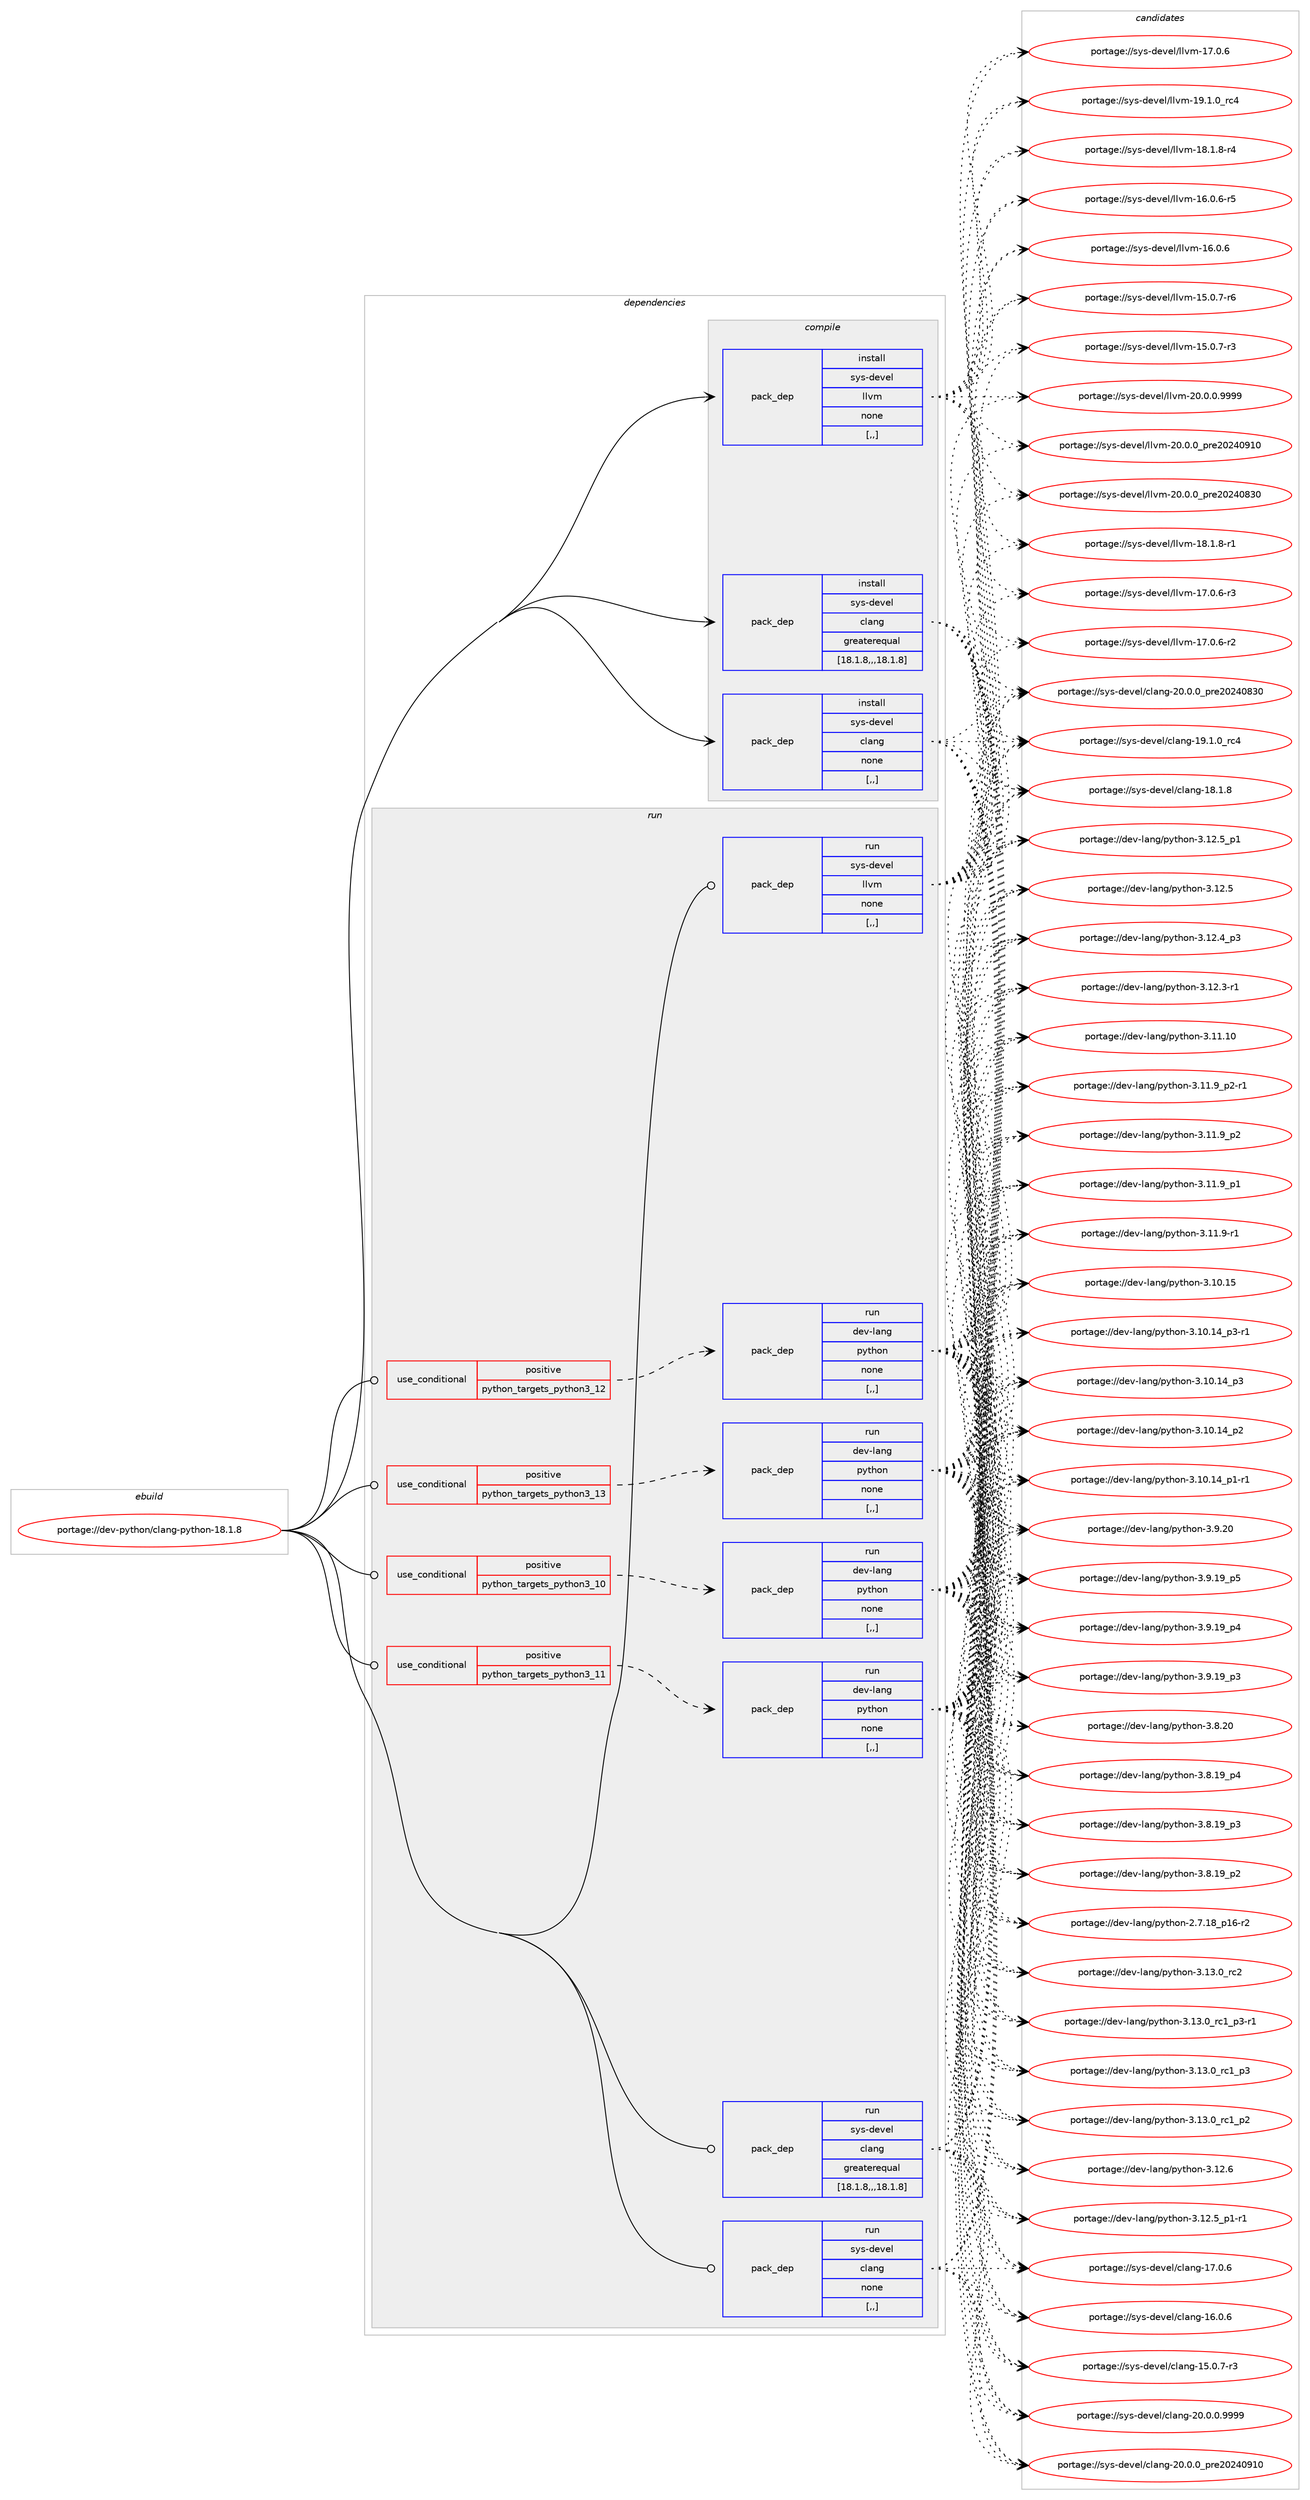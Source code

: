 digraph prolog {

# *************
# Graph options
# *************

newrank=true;
concentrate=true;
compound=true;
graph [rankdir=LR,fontname=Helvetica,fontsize=10,ranksep=1.5];#, ranksep=2.5, nodesep=0.2];
edge  [arrowhead=vee];
node  [fontname=Helvetica,fontsize=10];

# **********
# The ebuild
# **********

subgraph cluster_leftcol {
color=gray;
label=<<i>ebuild</i>>;
id [label="portage://dev-python/clang-python-18.1.8", color=red, width=4, href="../dev-python/clang-python-18.1.8.svg"];
}

# ****************
# The dependencies
# ****************

subgraph cluster_midcol {
color=gray;
label=<<i>dependencies</i>>;
subgraph cluster_compile {
fillcolor="#eeeeee";
style=filled;
label=<<i>compile</i>>;
subgraph pack471248 {
dependency638027 [label=<<TABLE BORDER="0" CELLBORDER="1" CELLSPACING="0" CELLPADDING="4" WIDTH="220"><TR><TD ROWSPAN="6" CELLPADDING="30">pack_dep</TD></TR><TR><TD WIDTH="110">install</TD></TR><TR><TD>sys-devel</TD></TR><TR><TD>clang</TD></TR><TR><TD>greaterequal</TD></TR><TR><TD>[18.1.8,,,18.1.8]</TD></TR></TABLE>>, shape=none, color=blue];
}
id:e -> dependency638027:w [weight=20,style="solid",arrowhead="vee"];
subgraph pack471249 {
dependency638028 [label=<<TABLE BORDER="0" CELLBORDER="1" CELLSPACING="0" CELLPADDING="4" WIDTH="220"><TR><TD ROWSPAN="6" CELLPADDING="30">pack_dep</TD></TR><TR><TD WIDTH="110">install</TD></TR><TR><TD>sys-devel</TD></TR><TR><TD>clang</TD></TR><TR><TD>none</TD></TR><TR><TD>[,,]</TD></TR></TABLE>>, shape=none, color=blue];
}
id:e -> dependency638028:w [weight=20,style="solid",arrowhead="vee"];
subgraph pack471250 {
dependency638029 [label=<<TABLE BORDER="0" CELLBORDER="1" CELLSPACING="0" CELLPADDING="4" WIDTH="220"><TR><TD ROWSPAN="6" CELLPADDING="30">pack_dep</TD></TR><TR><TD WIDTH="110">install</TD></TR><TR><TD>sys-devel</TD></TR><TR><TD>llvm</TD></TR><TR><TD>none</TD></TR><TR><TD>[,,]</TD></TR></TABLE>>, shape=none, color=blue];
}
id:e -> dependency638029:w [weight=20,style="solid",arrowhead="vee"];
}
subgraph cluster_compileandrun {
fillcolor="#eeeeee";
style=filled;
label=<<i>compile and run</i>>;
}
subgraph cluster_run {
fillcolor="#eeeeee";
style=filled;
label=<<i>run</i>>;
subgraph cond161962 {
dependency638030 [label=<<TABLE BORDER="0" CELLBORDER="1" CELLSPACING="0" CELLPADDING="4"><TR><TD ROWSPAN="3" CELLPADDING="10">use_conditional</TD></TR><TR><TD>positive</TD></TR><TR><TD>python_targets_python3_10</TD></TR></TABLE>>, shape=none, color=red];
subgraph pack471251 {
dependency638031 [label=<<TABLE BORDER="0" CELLBORDER="1" CELLSPACING="0" CELLPADDING="4" WIDTH="220"><TR><TD ROWSPAN="6" CELLPADDING="30">pack_dep</TD></TR><TR><TD WIDTH="110">run</TD></TR><TR><TD>dev-lang</TD></TR><TR><TD>python</TD></TR><TR><TD>none</TD></TR><TR><TD>[,,]</TD></TR></TABLE>>, shape=none, color=blue];
}
dependency638030:e -> dependency638031:w [weight=20,style="dashed",arrowhead="vee"];
}
id:e -> dependency638030:w [weight=20,style="solid",arrowhead="odot"];
subgraph cond161963 {
dependency638032 [label=<<TABLE BORDER="0" CELLBORDER="1" CELLSPACING="0" CELLPADDING="4"><TR><TD ROWSPAN="3" CELLPADDING="10">use_conditional</TD></TR><TR><TD>positive</TD></TR><TR><TD>python_targets_python3_11</TD></TR></TABLE>>, shape=none, color=red];
subgraph pack471252 {
dependency638033 [label=<<TABLE BORDER="0" CELLBORDER="1" CELLSPACING="0" CELLPADDING="4" WIDTH="220"><TR><TD ROWSPAN="6" CELLPADDING="30">pack_dep</TD></TR><TR><TD WIDTH="110">run</TD></TR><TR><TD>dev-lang</TD></TR><TR><TD>python</TD></TR><TR><TD>none</TD></TR><TR><TD>[,,]</TD></TR></TABLE>>, shape=none, color=blue];
}
dependency638032:e -> dependency638033:w [weight=20,style="dashed",arrowhead="vee"];
}
id:e -> dependency638032:w [weight=20,style="solid",arrowhead="odot"];
subgraph cond161964 {
dependency638034 [label=<<TABLE BORDER="0" CELLBORDER="1" CELLSPACING="0" CELLPADDING="4"><TR><TD ROWSPAN="3" CELLPADDING="10">use_conditional</TD></TR><TR><TD>positive</TD></TR><TR><TD>python_targets_python3_12</TD></TR></TABLE>>, shape=none, color=red];
subgraph pack471253 {
dependency638035 [label=<<TABLE BORDER="0" CELLBORDER="1" CELLSPACING="0" CELLPADDING="4" WIDTH="220"><TR><TD ROWSPAN="6" CELLPADDING="30">pack_dep</TD></TR><TR><TD WIDTH="110">run</TD></TR><TR><TD>dev-lang</TD></TR><TR><TD>python</TD></TR><TR><TD>none</TD></TR><TR><TD>[,,]</TD></TR></TABLE>>, shape=none, color=blue];
}
dependency638034:e -> dependency638035:w [weight=20,style="dashed",arrowhead="vee"];
}
id:e -> dependency638034:w [weight=20,style="solid",arrowhead="odot"];
subgraph cond161965 {
dependency638036 [label=<<TABLE BORDER="0" CELLBORDER="1" CELLSPACING="0" CELLPADDING="4"><TR><TD ROWSPAN="3" CELLPADDING="10">use_conditional</TD></TR><TR><TD>positive</TD></TR><TR><TD>python_targets_python3_13</TD></TR></TABLE>>, shape=none, color=red];
subgraph pack471254 {
dependency638037 [label=<<TABLE BORDER="0" CELLBORDER="1" CELLSPACING="0" CELLPADDING="4" WIDTH="220"><TR><TD ROWSPAN="6" CELLPADDING="30">pack_dep</TD></TR><TR><TD WIDTH="110">run</TD></TR><TR><TD>dev-lang</TD></TR><TR><TD>python</TD></TR><TR><TD>none</TD></TR><TR><TD>[,,]</TD></TR></TABLE>>, shape=none, color=blue];
}
dependency638036:e -> dependency638037:w [weight=20,style="dashed",arrowhead="vee"];
}
id:e -> dependency638036:w [weight=20,style="solid",arrowhead="odot"];
subgraph pack471255 {
dependency638038 [label=<<TABLE BORDER="0" CELLBORDER="1" CELLSPACING="0" CELLPADDING="4" WIDTH="220"><TR><TD ROWSPAN="6" CELLPADDING="30">pack_dep</TD></TR><TR><TD WIDTH="110">run</TD></TR><TR><TD>sys-devel</TD></TR><TR><TD>clang</TD></TR><TR><TD>greaterequal</TD></TR><TR><TD>[18.1.8,,,18.1.8]</TD></TR></TABLE>>, shape=none, color=blue];
}
id:e -> dependency638038:w [weight=20,style="solid",arrowhead="odot"];
subgraph pack471256 {
dependency638039 [label=<<TABLE BORDER="0" CELLBORDER="1" CELLSPACING="0" CELLPADDING="4" WIDTH="220"><TR><TD ROWSPAN="6" CELLPADDING="30">pack_dep</TD></TR><TR><TD WIDTH="110">run</TD></TR><TR><TD>sys-devel</TD></TR><TR><TD>clang</TD></TR><TR><TD>none</TD></TR><TR><TD>[,,]</TD></TR></TABLE>>, shape=none, color=blue];
}
id:e -> dependency638039:w [weight=20,style="solid",arrowhead="odot"];
subgraph pack471257 {
dependency638040 [label=<<TABLE BORDER="0" CELLBORDER="1" CELLSPACING="0" CELLPADDING="4" WIDTH="220"><TR><TD ROWSPAN="6" CELLPADDING="30">pack_dep</TD></TR><TR><TD WIDTH="110">run</TD></TR><TR><TD>sys-devel</TD></TR><TR><TD>llvm</TD></TR><TR><TD>none</TD></TR><TR><TD>[,,]</TD></TR></TABLE>>, shape=none, color=blue];
}
id:e -> dependency638040:w [weight=20,style="solid",arrowhead="odot"];
}
}

# **************
# The candidates
# **************

subgraph cluster_choices {
rank=same;
color=gray;
label=<<i>candidates</i>>;

subgraph choice471248 {
color=black;
nodesep=1;
choice11512111545100101118101108479910897110103455048464846484657575757 [label="portage://sys-devel/clang-20.0.0.9999", color=red, width=4,href="../sys-devel/clang-20.0.0.9999.svg"];
choice1151211154510010111810110847991089711010345504846484648951121141015048505248574948 [label="portage://sys-devel/clang-20.0.0_pre20240910", color=red, width=4,href="../sys-devel/clang-20.0.0_pre20240910.svg"];
choice1151211154510010111810110847991089711010345504846484648951121141015048505248565148 [label="portage://sys-devel/clang-20.0.0_pre20240830", color=red, width=4,href="../sys-devel/clang-20.0.0_pre20240830.svg"];
choice1151211154510010111810110847991089711010345495746494648951149952 [label="portage://sys-devel/clang-19.1.0_rc4", color=red, width=4,href="../sys-devel/clang-19.1.0_rc4.svg"];
choice1151211154510010111810110847991089711010345495646494656 [label="portage://sys-devel/clang-18.1.8", color=red, width=4,href="../sys-devel/clang-18.1.8.svg"];
choice1151211154510010111810110847991089711010345495546484654 [label="portage://sys-devel/clang-17.0.6", color=red, width=4,href="../sys-devel/clang-17.0.6.svg"];
choice1151211154510010111810110847991089711010345495446484654 [label="portage://sys-devel/clang-16.0.6", color=red, width=4,href="../sys-devel/clang-16.0.6.svg"];
choice11512111545100101118101108479910897110103454953464846554511451 [label="portage://sys-devel/clang-15.0.7-r3", color=red, width=4,href="../sys-devel/clang-15.0.7-r3.svg"];
dependency638027:e -> choice11512111545100101118101108479910897110103455048464846484657575757:w [style=dotted,weight="100"];
dependency638027:e -> choice1151211154510010111810110847991089711010345504846484648951121141015048505248574948:w [style=dotted,weight="100"];
dependency638027:e -> choice1151211154510010111810110847991089711010345504846484648951121141015048505248565148:w [style=dotted,weight="100"];
dependency638027:e -> choice1151211154510010111810110847991089711010345495746494648951149952:w [style=dotted,weight="100"];
dependency638027:e -> choice1151211154510010111810110847991089711010345495646494656:w [style=dotted,weight="100"];
dependency638027:e -> choice1151211154510010111810110847991089711010345495546484654:w [style=dotted,weight="100"];
dependency638027:e -> choice1151211154510010111810110847991089711010345495446484654:w [style=dotted,weight="100"];
dependency638027:e -> choice11512111545100101118101108479910897110103454953464846554511451:w [style=dotted,weight="100"];
}
subgraph choice471249 {
color=black;
nodesep=1;
choice11512111545100101118101108479910897110103455048464846484657575757 [label="portage://sys-devel/clang-20.0.0.9999", color=red, width=4,href="../sys-devel/clang-20.0.0.9999.svg"];
choice1151211154510010111810110847991089711010345504846484648951121141015048505248574948 [label="portage://sys-devel/clang-20.0.0_pre20240910", color=red, width=4,href="../sys-devel/clang-20.0.0_pre20240910.svg"];
choice1151211154510010111810110847991089711010345504846484648951121141015048505248565148 [label="portage://sys-devel/clang-20.0.0_pre20240830", color=red, width=4,href="../sys-devel/clang-20.0.0_pre20240830.svg"];
choice1151211154510010111810110847991089711010345495746494648951149952 [label="portage://sys-devel/clang-19.1.0_rc4", color=red, width=4,href="../sys-devel/clang-19.1.0_rc4.svg"];
choice1151211154510010111810110847991089711010345495646494656 [label="portage://sys-devel/clang-18.1.8", color=red, width=4,href="../sys-devel/clang-18.1.8.svg"];
choice1151211154510010111810110847991089711010345495546484654 [label="portage://sys-devel/clang-17.0.6", color=red, width=4,href="../sys-devel/clang-17.0.6.svg"];
choice1151211154510010111810110847991089711010345495446484654 [label="portage://sys-devel/clang-16.0.6", color=red, width=4,href="../sys-devel/clang-16.0.6.svg"];
choice11512111545100101118101108479910897110103454953464846554511451 [label="portage://sys-devel/clang-15.0.7-r3", color=red, width=4,href="../sys-devel/clang-15.0.7-r3.svg"];
dependency638028:e -> choice11512111545100101118101108479910897110103455048464846484657575757:w [style=dotted,weight="100"];
dependency638028:e -> choice1151211154510010111810110847991089711010345504846484648951121141015048505248574948:w [style=dotted,weight="100"];
dependency638028:e -> choice1151211154510010111810110847991089711010345504846484648951121141015048505248565148:w [style=dotted,weight="100"];
dependency638028:e -> choice1151211154510010111810110847991089711010345495746494648951149952:w [style=dotted,weight="100"];
dependency638028:e -> choice1151211154510010111810110847991089711010345495646494656:w [style=dotted,weight="100"];
dependency638028:e -> choice1151211154510010111810110847991089711010345495546484654:w [style=dotted,weight="100"];
dependency638028:e -> choice1151211154510010111810110847991089711010345495446484654:w [style=dotted,weight="100"];
dependency638028:e -> choice11512111545100101118101108479910897110103454953464846554511451:w [style=dotted,weight="100"];
}
subgraph choice471250 {
color=black;
nodesep=1;
choice1151211154510010111810110847108108118109455048464846484657575757 [label="portage://sys-devel/llvm-20.0.0.9999", color=red, width=4,href="../sys-devel/llvm-20.0.0.9999.svg"];
choice115121115451001011181011084710810811810945504846484648951121141015048505248574948 [label="portage://sys-devel/llvm-20.0.0_pre20240910", color=red, width=4,href="../sys-devel/llvm-20.0.0_pre20240910.svg"];
choice115121115451001011181011084710810811810945504846484648951121141015048505248565148 [label="portage://sys-devel/llvm-20.0.0_pre20240830", color=red, width=4,href="../sys-devel/llvm-20.0.0_pre20240830.svg"];
choice115121115451001011181011084710810811810945495746494648951149952 [label="portage://sys-devel/llvm-19.1.0_rc4", color=red, width=4,href="../sys-devel/llvm-19.1.0_rc4.svg"];
choice1151211154510010111810110847108108118109454956464946564511452 [label="portage://sys-devel/llvm-18.1.8-r4", color=red, width=4,href="../sys-devel/llvm-18.1.8-r4.svg"];
choice1151211154510010111810110847108108118109454956464946564511449 [label="portage://sys-devel/llvm-18.1.8-r1", color=red, width=4,href="../sys-devel/llvm-18.1.8-r1.svg"];
choice1151211154510010111810110847108108118109454955464846544511451 [label="portage://sys-devel/llvm-17.0.6-r3", color=red, width=4,href="../sys-devel/llvm-17.0.6-r3.svg"];
choice1151211154510010111810110847108108118109454955464846544511450 [label="portage://sys-devel/llvm-17.0.6-r2", color=red, width=4,href="../sys-devel/llvm-17.0.6-r2.svg"];
choice115121115451001011181011084710810811810945495546484654 [label="portage://sys-devel/llvm-17.0.6", color=red, width=4,href="../sys-devel/llvm-17.0.6.svg"];
choice1151211154510010111810110847108108118109454954464846544511453 [label="portage://sys-devel/llvm-16.0.6-r5", color=red, width=4,href="../sys-devel/llvm-16.0.6-r5.svg"];
choice115121115451001011181011084710810811810945495446484654 [label="portage://sys-devel/llvm-16.0.6", color=red, width=4,href="../sys-devel/llvm-16.0.6.svg"];
choice1151211154510010111810110847108108118109454953464846554511454 [label="portage://sys-devel/llvm-15.0.7-r6", color=red, width=4,href="../sys-devel/llvm-15.0.7-r6.svg"];
choice1151211154510010111810110847108108118109454953464846554511451 [label="portage://sys-devel/llvm-15.0.7-r3", color=red, width=4,href="../sys-devel/llvm-15.0.7-r3.svg"];
dependency638029:e -> choice1151211154510010111810110847108108118109455048464846484657575757:w [style=dotted,weight="100"];
dependency638029:e -> choice115121115451001011181011084710810811810945504846484648951121141015048505248574948:w [style=dotted,weight="100"];
dependency638029:e -> choice115121115451001011181011084710810811810945504846484648951121141015048505248565148:w [style=dotted,weight="100"];
dependency638029:e -> choice115121115451001011181011084710810811810945495746494648951149952:w [style=dotted,weight="100"];
dependency638029:e -> choice1151211154510010111810110847108108118109454956464946564511452:w [style=dotted,weight="100"];
dependency638029:e -> choice1151211154510010111810110847108108118109454956464946564511449:w [style=dotted,weight="100"];
dependency638029:e -> choice1151211154510010111810110847108108118109454955464846544511451:w [style=dotted,weight="100"];
dependency638029:e -> choice1151211154510010111810110847108108118109454955464846544511450:w [style=dotted,weight="100"];
dependency638029:e -> choice115121115451001011181011084710810811810945495546484654:w [style=dotted,weight="100"];
dependency638029:e -> choice1151211154510010111810110847108108118109454954464846544511453:w [style=dotted,weight="100"];
dependency638029:e -> choice115121115451001011181011084710810811810945495446484654:w [style=dotted,weight="100"];
dependency638029:e -> choice1151211154510010111810110847108108118109454953464846554511454:w [style=dotted,weight="100"];
dependency638029:e -> choice1151211154510010111810110847108108118109454953464846554511451:w [style=dotted,weight="100"];
}
subgraph choice471251 {
color=black;
nodesep=1;
choice10010111845108971101034711212111610411111045514649514648951149950 [label="portage://dev-lang/python-3.13.0_rc2", color=red, width=4,href="../dev-lang/python-3.13.0_rc2.svg"];
choice1001011184510897110103471121211161041111104551464951464895114994995112514511449 [label="portage://dev-lang/python-3.13.0_rc1_p3-r1", color=red, width=4,href="../dev-lang/python-3.13.0_rc1_p3-r1.svg"];
choice100101118451089711010347112121116104111110455146495146489511499499511251 [label="portage://dev-lang/python-3.13.0_rc1_p3", color=red, width=4,href="../dev-lang/python-3.13.0_rc1_p3.svg"];
choice100101118451089711010347112121116104111110455146495146489511499499511250 [label="portage://dev-lang/python-3.13.0_rc1_p2", color=red, width=4,href="../dev-lang/python-3.13.0_rc1_p2.svg"];
choice10010111845108971101034711212111610411111045514649504654 [label="portage://dev-lang/python-3.12.6", color=red, width=4,href="../dev-lang/python-3.12.6.svg"];
choice1001011184510897110103471121211161041111104551464950465395112494511449 [label="portage://dev-lang/python-3.12.5_p1-r1", color=red, width=4,href="../dev-lang/python-3.12.5_p1-r1.svg"];
choice100101118451089711010347112121116104111110455146495046539511249 [label="portage://dev-lang/python-3.12.5_p1", color=red, width=4,href="../dev-lang/python-3.12.5_p1.svg"];
choice10010111845108971101034711212111610411111045514649504653 [label="portage://dev-lang/python-3.12.5", color=red, width=4,href="../dev-lang/python-3.12.5.svg"];
choice100101118451089711010347112121116104111110455146495046529511251 [label="portage://dev-lang/python-3.12.4_p3", color=red, width=4,href="../dev-lang/python-3.12.4_p3.svg"];
choice100101118451089711010347112121116104111110455146495046514511449 [label="portage://dev-lang/python-3.12.3-r1", color=red, width=4,href="../dev-lang/python-3.12.3-r1.svg"];
choice1001011184510897110103471121211161041111104551464949464948 [label="portage://dev-lang/python-3.11.10", color=red, width=4,href="../dev-lang/python-3.11.10.svg"];
choice1001011184510897110103471121211161041111104551464949465795112504511449 [label="portage://dev-lang/python-3.11.9_p2-r1", color=red, width=4,href="../dev-lang/python-3.11.9_p2-r1.svg"];
choice100101118451089711010347112121116104111110455146494946579511250 [label="portage://dev-lang/python-3.11.9_p2", color=red, width=4,href="../dev-lang/python-3.11.9_p2.svg"];
choice100101118451089711010347112121116104111110455146494946579511249 [label="portage://dev-lang/python-3.11.9_p1", color=red, width=4,href="../dev-lang/python-3.11.9_p1.svg"];
choice100101118451089711010347112121116104111110455146494946574511449 [label="portage://dev-lang/python-3.11.9-r1", color=red, width=4,href="../dev-lang/python-3.11.9-r1.svg"];
choice1001011184510897110103471121211161041111104551464948464953 [label="portage://dev-lang/python-3.10.15", color=red, width=4,href="../dev-lang/python-3.10.15.svg"];
choice100101118451089711010347112121116104111110455146494846495295112514511449 [label="portage://dev-lang/python-3.10.14_p3-r1", color=red, width=4,href="../dev-lang/python-3.10.14_p3-r1.svg"];
choice10010111845108971101034711212111610411111045514649484649529511251 [label="portage://dev-lang/python-3.10.14_p3", color=red, width=4,href="../dev-lang/python-3.10.14_p3.svg"];
choice10010111845108971101034711212111610411111045514649484649529511250 [label="portage://dev-lang/python-3.10.14_p2", color=red, width=4,href="../dev-lang/python-3.10.14_p2.svg"];
choice100101118451089711010347112121116104111110455146494846495295112494511449 [label="portage://dev-lang/python-3.10.14_p1-r1", color=red, width=4,href="../dev-lang/python-3.10.14_p1-r1.svg"];
choice10010111845108971101034711212111610411111045514657465048 [label="portage://dev-lang/python-3.9.20", color=red, width=4,href="../dev-lang/python-3.9.20.svg"];
choice100101118451089711010347112121116104111110455146574649579511253 [label="portage://dev-lang/python-3.9.19_p5", color=red, width=4,href="../dev-lang/python-3.9.19_p5.svg"];
choice100101118451089711010347112121116104111110455146574649579511252 [label="portage://dev-lang/python-3.9.19_p4", color=red, width=4,href="../dev-lang/python-3.9.19_p4.svg"];
choice100101118451089711010347112121116104111110455146574649579511251 [label="portage://dev-lang/python-3.9.19_p3", color=red, width=4,href="../dev-lang/python-3.9.19_p3.svg"];
choice10010111845108971101034711212111610411111045514656465048 [label="portage://dev-lang/python-3.8.20", color=red, width=4,href="../dev-lang/python-3.8.20.svg"];
choice100101118451089711010347112121116104111110455146564649579511252 [label="portage://dev-lang/python-3.8.19_p4", color=red, width=4,href="../dev-lang/python-3.8.19_p4.svg"];
choice100101118451089711010347112121116104111110455146564649579511251 [label="portage://dev-lang/python-3.8.19_p3", color=red, width=4,href="../dev-lang/python-3.8.19_p3.svg"];
choice100101118451089711010347112121116104111110455146564649579511250 [label="portage://dev-lang/python-3.8.19_p2", color=red, width=4,href="../dev-lang/python-3.8.19_p2.svg"];
choice100101118451089711010347112121116104111110455046554649569511249544511450 [label="portage://dev-lang/python-2.7.18_p16-r2", color=red, width=4,href="../dev-lang/python-2.7.18_p16-r2.svg"];
dependency638031:e -> choice10010111845108971101034711212111610411111045514649514648951149950:w [style=dotted,weight="100"];
dependency638031:e -> choice1001011184510897110103471121211161041111104551464951464895114994995112514511449:w [style=dotted,weight="100"];
dependency638031:e -> choice100101118451089711010347112121116104111110455146495146489511499499511251:w [style=dotted,weight="100"];
dependency638031:e -> choice100101118451089711010347112121116104111110455146495146489511499499511250:w [style=dotted,weight="100"];
dependency638031:e -> choice10010111845108971101034711212111610411111045514649504654:w [style=dotted,weight="100"];
dependency638031:e -> choice1001011184510897110103471121211161041111104551464950465395112494511449:w [style=dotted,weight="100"];
dependency638031:e -> choice100101118451089711010347112121116104111110455146495046539511249:w [style=dotted,weight="100"];
dependency638031:e -> choice10010111845108971101034711212111610411111045514649504653:w [style=dotted,weight="100"];
dependency638031:e -> choice100101118451089711010347112121116104111110455146495046529511251:w [style=dotted,weight="100"];
dependency638031:e -> choice100101118451089711010347112121116104111110455146495046514511449:w [style=dotted,weight="100"];
dependency638031:e -> choice1001011184510897110103471121211161041111104551464949464948:w [style=dotted,weight="100"];
dependency638031:e -> choice1001011184510897110103471121211161041111104551464949465795112504511449:w [style=dotted,weight="100"];
dependency638031:e -> choice100101118451089711010347112121116104111110455146494946579511250:w [style=dotted,weight="100"];
dependency638031:e -> choice100101118451089711010347112121116104111110455146494946579511249:w [style=dotted,weight="100"];
dependency638031:e -> choice100101118451089711010347112121116104111110455146494946574511449:w [style=dotted,weight="100"];
dependency638031:e -> choice1001011184510897110103471121211161041111104551464948464953:w [style=dotted,weight="100"];
dependency638031:e -> choice100101118451089711010347112121116104111110455146494846495295112514511449:w [style=dotted,weight="100"];
dependency638031:e -> choice10010111845108971101034711212111610411111045514649484649529511251:w [style=dotted,weight="100"];
dependency638031:e -> choice10010111845108971101034711212111610411111045514649484649529511250:w [style=dotted,weight="100"];
dependency638031:e -> choice100101118451089711010347112121116104111110455146494846495295112494511449:w [style=dotted,weight="100"];
dependency638031:e -> choice10010111845108971101034711212111610411111045514657465048:w [style=dotted,weight="100"];
dependency638031:e -> choice100101118451089711010347112121116104111110455146574649579511253:w [style=dotted,weight="100"];
dependency638031:e -> choice100101118451089711010347112121116104111110455146574649579511252:w [style=dotted,weight="100"];
dependency638031:e -> choice100101118451089711010347112121116104111110455146574649579511251:w [style=dotted,weight="100"];
dependency638031:e -> choice10010111845108971101034711212111610411111045514656465048:w [style=dotted,weight="100"];
dependency638031:e -> choice100101118451089711010347112121116104111110455146564649579511252:w [style=dotted,weight="100"];
dependency638031:e -> choice100101118451089711010347112121116104111110455146564649579511251:w [style=dotted,weight="100"];
dependency638031:e -> choice100101118451089711010347112121116104111110455146564649579511250:w [style=dotted,weight="100"];
dependency638031:e -> choice100101118451089711010347112121116104111110455046554649569511249544511450:w [style=dotted,weight="100"];
}
subgraph choice471252 {
color=black;
nodesep=1;
choice10010111845108971101034711212111610411111045514649514648951149950 [label="portage://dev-lang/python-3.13.0_rc2", color=red, width=4,href="../dev-lang/python-3.13.0_rc2.svg"];
choice1001011184510897110103471121211161041111104551464951464895114994995112514511449 [label="portage://dev-lang/python-3.13.0_rc1_p3-r1", color=red, width=4,href="../dev-lang/python-3.13.0_rc1_p3-r1.svg"];
choice100101118451089711010347112121116104111110455146495146489511499499511251 [label="portage://dev-lang/python-3.13.0_rc1_p3", color=red, width=4,href="../dev-lang/python-3.13.0_rc1_p3.svg"];
choice100101118451089711010347112121116104111110455146495146489511499499511250 [label="portage://dev-lang/python-3.13.0_rc1_p2", color=red, width=4,href="../dev-lang/python-3.13.0_rc1_p2.svg"];
choice10010111845108971101034711212111610411111045514649504654 [label="portage://dev-lang/python-3.12.6", color=red, width=4,href="../dev-lang/python-3.12.6.svg"];
choice1001011184510897110103471121211161041111104551464950465395112494511449 [label="portage://dev-lang/python-3.12.5_p1-r1", color=red, width=4,href="../dev-lang/python-3.12.5_p1-r1.svg"];
choice100101118451089711010347112121116104111110455146495046539511249 [label="portage://dev-lang/python-3.12.5_p1", color=red, width=4,href="../dev-lang/python-3.12.5_p1.svg"];
choice10010111845108971101034711212111610411111045514649504653 [label="portage://dev-lang/python-3.12.5", color=red, width=4,href="../dev-lang/python-3.12.5.svg"];
choice100101118451089711010347112121116104111110455146495046529511251 [label="portage://dev-lang/python-3.12.4_p3", color=red, width=4,href="../dev-lang/python-3.12.4_p3.svg"];
choice100101118451089711010347112121116104111110455146495046514511449 [label="portage://dev-lang/python-3.12.3-r1", color=red, width=4,href="../dev-lang/python-3.12.3-r1.svg"];
choice1001011184510897110103471121211161041111104551464949464948 [label="portage://dev-lang/python-3.11.10", color=red, width=4,href="../dev-lang/python-3.11.10.svg"];
choice1001011184510897110103471121211161041111104551464949465795112504511449 [label="portage://dev-lang/python-3.11.9_p2-r1", color=red, width=4,href="../dev-lang/python-3.11.9_p2-r1.svg"];
choice100101118451089711010347112121116104111110455146494946579511250 [label="portage://dev-lang/python-3.11.9_p2", color=red, width=4,href="../dev-lang/python-3.11.9_p2.svg"];
choice100101118451089711010347112121116104111110455146494946579511249 [label="portage://dev-lang/python-3.11.9_p1", color=red, width=4,href="../dev-lang/python-3.11.9_p1.svg"];
choice100101118451089711010347112121116104111110455146494946574511449 [label="portage://dev-lang/python-3.11.9-r1", color=red, width=4,href="../dev-lang/python-3.11.9-r1.svg"];
choice1001011184510897110103471121211161041111104551464948464953 [label="portage://dev-lang/python-3.10.15", color=red, width=4,href="../dev-lang/python-3.10.15.svg"];
choice100101118451089711010347112121116104111110455146494846495295112514511449 [label="portage://dev-lang/python-3.10.14_p3-r1", color=red, width=4,href="../dev-lang/python-3.10.14_p3-r1.svg"];
choice10010111845108971101034711212111610411111045514649484649529511251 [label="portage://dev-lang/python-3.10.14_p3", color=red, width=4,href="../dev-lang/python-3.10.14_p3.svg"];
choice10010111845108971101034711212111610411111045514649484649529511250 [label="portage://dev-lang/python-3.10.14_p2", color=red, width=4,href="../dev-lang/python-3.10.14_p2.svg"];
choice100101118451089711010347112121116104111110455146494846495295112494511449 [label="portage://dev-lang/python-3.10.14_p1-r1", color=red, width=4,href="../dev-lang/python-3.10.14_p1-r1.svg"];
choice10010111845108971101034711212111610411111045514657465048 [label="portage://dev-lang/python-3.9.20", color=red, width=4,href="../dev-lang/python-3.9.20.svg"];
choice100101118451089711010347112121116104111110455146574649579511253 [label="portage://dev-lang/python-3.9.19_p5", color=red, width=4,href="../dev-lang/python-3.9.19_p5.svg"];
choice100101118451089711010347112121116104111110455146574649579511252 [label="portage://dev-lang/python-3.9.19_p4", color=red, width=4,href="../dev-lang/python-3.9.19_p4.svg"];
choice100101118451089711010347112121116104111110455146574649579511251 [label="portage://dev-lang/python-3.9.19_p3", color=red, width=4,href="../dev-lang/python-3.9.19_p3.svg"];
choice10010111845108971101034711212111610411111045514656465048 [label="portage://dev-lang/python-3.8.20", color=red, width=4,href="../dev-lang/python-3.8.20.svg"];
choice100101118451089711010347112121116104111110455146564649579511252 [label="portage://dev-lang/python-3.8.19_p4", color=red, width=4,href="../dev-lang/python-3.8.19_p4.svg"];
choice100101118451089711010347112121116104111110455146564649579511251 [label="portage://dev-lang/python-3.8.19_p3", color=red, width=4,href="../dev-lang/python-3.8.19_p3.svg"];
choice100101118451089711010347112121116104111110455146564649579511250 [label="portage://dev-lang/python-3.8.19_p2", color=red, width=4,href="../dev-lang/python-3.8.19_p2.svg"];
choice100101118451089711010347112121116104111110455046554649569511249544511450 [label="portage://dev-lang/python-2.7.18_p16-r2", color=red, width=4,href="../dev-lang/python-2.7.18_p16-r2.svg"];
dependency638033:e -> choice10010111845108971101034711212111610411111045514649514648951149950:w [style=dotted,weight="100"];
dependency638033:e -> choice1001011184510897110103471121211161041111104551464951464895114994995112514511449:w [style=dotted,weight="100"];
dependency638033:e -> choice100101118451089711010347112121116104111110455146495146489511499499511251:w [style=dotted,weight="100"];
dependency638033:e -> choice100101118451089711010347112121116104111110455146495146489511499499511250:w [style=dotted,weight="100"];
dependency638033:e -> choice10010111845108971101034711212111610411111045514649504654:w [style=dotted,weight="100"];
dependency638033:e -> choice1001011184510897110103471121211161041111104551464950465395112494511449:w [style=dotted,weight="100"];
dependency638033:e -> choice100101118451089711010347112121116104111110455146495046539511249:w [style=dotted,weight="100"];
dependency638033:e -> choice10010111845108971101034711212111610411111045514649504653:w [style=dotted,weight="100"];
dependency638033:e -> choice100101118451089711010347112121116104111110455146495046529511251:w [style=dotted,weight="100"];
dependency638033:e -> choice100101118451089711010347112121116104111110455146495046514511449:w [style=dotted,weight="100"];
dependency638033:e -> choice1001011184510897110103471121211161041111104551464949464948:w [style=dotted,weight="100"];
dependency638033:e -> choice1001011184510897110103471121211161041111104551464949465795112504511449:w [style=dotted,weight="100"];
dependency638033:e -> choice100101118451089711010347112121116104111110455146494946579511250:w [style=dotted,weight="100"];
dependency638033:e -> choice100101118451089711010347112121116104111110455146494946579511249:w [style=dotted,weight="100"];
dependency638033:e -> choice100101118451089711010347112121116104111110455146494946574511449:w [style=dotted,weight="100"];
dependency638033:e -> choice1001011184510897110103471121211161041111104551464948464953:w [style=dotted,weight="100"];
dependency638033:e -> choice100101118451089711010347112121116104111110455146494846495295112514511449:w [style=dotted,weight="100"];
dependency638033:e -> choice10010111845108971101034711212111610411111045514649484649529511251:w [style=dotted,weight="100"];
dependency638033:e -> choice10010111845108971101034711212111610411111045514649484649529511250:w [style=dotted,weight="100"];
dependency638033:e -> choice100101118451089711010347112121116104111110455146494846495295112494511449:w [style=dotted,weight="100"];
dependency638033:e -> choice10010111845108971101034711212111610411111045514657465048:w [style=dotted,weight="100"];
dependency638033:e -> choice100101118451089711010347112121116104111110455146574649579511253:w [style=dotted,weight="100"];
dependency638033:e -> choice100101118451089711010347112121116104111110455146574649579511252:w [style=dotted,weight="100"];
dependency638033:e -> choice100101118451089711010347112121116104111110455146574649579511251:w [style=dotted,weight="100"];
dependency638033:e -> choice10010111845108971101034711212111610411111045514656465048:w [style=dotted,weight="100"];
dependency638033:e -> choice100101118451089711010347112121116104111110455146564649579511252:w [style=dotted,weight="100"];
dependency638033:e -> choice100101118451089711010347112121116104111110455146564649579511251:w [style=dotted,weight="100"];
dependency638033:e -> choice100101118451089711010347112121116104111110455146564649579511250:w [style=dotted,weight="100"];
dependency638033:e -> choice100101118451089711010347112121116104111110455046554649569511249544511450:w [style=dotted,weight="100"];
}
subgraph choice471253 {
color=black;
nodesep=1;
choice10010111845108971101034711212111610411111045514649514648951149950 [label="portage://dev-lang/python-3.13.0_rc2", color=red, width=4,href="../dev-lang/python-3.13.0_rc2.svg"];
choice1001011184510897110103471121211161041111104551464951464895114994995112514511449 [label="portage://dev-lang/python-3.13.0_rc1_p3-r1", color=red, width=4,href="../dev-lang/python-3.13.0_rc1_p3-r1.svg"];
choice100101118451089711010347112121116104111110455146495146489511499499511251 [label="portage://dev-lang/python-3.13.0_rc1_p3", color=red, width=4,href="../dev-lang/python-3.13.0_rc1_p3.svg"];
choice100101118451089711010347112121116104111110455146495146489511499499511250 [label="portage://dev-lang/python-3.13.0_rc1_p2", color=red, width=4,href="../dev-lang/python-3.13.0_rc1_p2.svg"];
choice10010111845108971101034711212111610411111045514649504654 [label="portage://dev-lang/python-3.12.6", color=red, width=4,href="../dev-lang/python-3.12.6.svg"];
choice1001011184510897110103471121211161041111104551464950465395112494511449 [label="portage://dev-lang/python-3.12.5_p1-r1", color=red, width=4,href="../dev-lang/python-3.12.5_p1-r1.svg"];
choice100101118451089711010347112121116104111110455146495046539511249 [label="portage://dev-lang/python-3.12.5_p1", color=red, width=4,href="../dev-lang/python-3.12.5_p1.svg"];
choice10010111845108971101034711212111610411111045514649504653 [label="portage://dev-lang/python-3.12.5", color=red, width=4,href="../dev-lang/python-3.12.5.svg"];
choice100101118451089711010347112121116104111110455146495046529511251 [label="portage://dev-lang/python-3.12.4_p3", color=red, width=4,href="../dev-lang/python-3.12.4_p3.svg"];
choice100101118451089711010347112121116104111110455146495046514511449 [label="portage://dev-lang/python-3.12.3-r1", color=red, width=4,href="../dev-lang/python-3.12.3-r1.svg"];
choice1001011184510897110103471121211161041111104551464949464948 [label="portage://dev-lang/python-3.11.10", color=red, width=4,href="../dev-lang/python-3.11.10.svg"];
choice1001011184510897110103471121211161041111104551464949465795112504511449 [label="portage://dev-lang/python-3.11.9_p2-r1", color=red, width=4,href="../dev-lang/python-3.11.9_p2-r1.svg"];
choice100101118451089711010347112121116104111110455146494946579511250 [label="portage://dev-lang/python-3.11.9_p2", color=red, width=4,href="../dev-lang/python-3.11.9_p2.svg"];
choice100101118451089711010347112121116104111110455146494946579511249 [label="portage://dev-lang/python-3.11.9_p1", color=red, width=4,href="../dev-lang/python-3.11.9_p1.svg"];
choice100101118451089711010347112121116104111110455146494946574511449 [label="portage://dev-lang/python-3.11.9-r1", color=red, width=4,href="../dev-lang/python-3.11.9-r1.svg"];
choice1001011184510897110103471121211161041111104551464948464953 [label="portage://dev-lang/python-3.10.15", color=red, width=4,href="../dev-lang/python-3.10.15.svg"];
choice100101118451089711010347112121116104111110455146494846495295112514511449 [label="portage://dev-lang/python-3.10.14_p3-r1", color=red, width=4,href="../dev-lang/python-3.10.14_p3-r1.svg"];
choice10010111845108971101034711212111610411111045514649484649529511251 [label="portage://dev-lang/python-3.10.14_p3", color=red, width=4,href="../dev-lang/python-3.10.14_p3.svg"];
choice10010111845108971101034711212111610411111045514649484649529511250 [label="portage://dev-lang/python-3.10.14_p2", color=red, width=4,href="../dev-lang/python-3.10.14_p2.svg"];
choice100101118451089711010347112121116104111110455146494846495295112494511449 [label="portage://dev-lang/python-3.10.14_p1-r1", color=red, width=4,href="../dev-lang/python-3.10.14_p1-r1.svg"];
choice10010111845108971101034711212111610411111045514657465048 [label="portage://dev-lang/python-3.9.20", color=red, width=4,href="../dev-lang/python-3.9.20.svg"];
choice100101118451089711010347112121116104111110455146574649579511253 [label="portage://dev-lang/python-3.9.19_p5", color=red, width=4,href="../dev-lang/python-3.9.19_p5.svg"];
choice100101118451089711010347112121116104111110455146574649579511252 [label="portage://dev-lang/python-3.9.19_p4", color=red, width=4,href="../dev-lang/python-3.9.19_p4.svg"];
choice100101118451089711010347112121116104111110455146574649579511251 [label="portage://dev-lang/python-3.9.19_p3", color=red, width=4,href="../dev-lang/python-3.9.19_p3.svg"];
choice10010111845108971101034711212111610411111045514656465048 [label="portage://dev-lang/python-3.8.20", color=red, width=4,href="../dev-lang/python-3.8.20.svg"];
choice100101118451089711010347112121116104111110455146564649579511252 [label="portage://dev-lang/python-3.8.19_p4", color=red, width=4,href="../dev-lang/python-3.8.19_p4.svg"];
choice100101118451089711010347112121116104111110455146564649579511251 [label="portage://dev-lang/python-3.8.19_p3", color=red, width=4,href="../dev-lang/python-3.8.19_p3.svg"];
choice100101118451089711010347112121116104111110455146564649579511250 [label="portage://dev-lang/python-3.8.19_p2", color=red, width=4,href="../dev-lang/python-3.8.19_p2.svg"];
choice100101118451089711010347112121116104111110455046554649569511249544511450 [label="portage://dev-lang/python-2.7.18_p16-r2", color=red, width=4,href="../dev-lang/python-2.7.18_p16-r2.svg"];
dependency638035:e -> choice10010111845108971101034711212111610411111045514649514648951149950:w [style=dotted,weight="100"];
dependency638035:e -> choice1001011184510897110103471121211161041111104551464951464895114994995112514511449:w [style=dotted,weight="100"];
dependency638035:e -> choice100101118451089711010347112121116104111110455146495146489511499499511251:w [style=dotted,weight="100"];
dependency638035:e -> choice100101118451089711010347112121116104111110455146495146489511499499511250:w [style=dotted,weight="100"];
dependency638035:e -> choice10010111845108971101034711212111610411111045514649504654:w [style=dotted,weight="100"];
dependency638035:e -> choice1001011184510897110103471121211161041111104551464950465395112494511449:w [style=dotted,weight="100"];
dependency638035:e -> choice100101118451089711010347112121116104111110455146495046539511249:w [style=dotted,weight="100"];
dependency638035:e -> choice10010111845108971101034711212111610411111045514649504653:w [style=dotted,weight="100"];
dependency638035:e -> choice100101118451089711010347112121116104111110455146495046529511251:w [style=dotted,weight="100"];
dependency638035:e -> choice100101118451089711010347112121116104111110455146495046514511449:w [style=dotted,weight="100"];
dependency638035:e -> choice1001011184510897110103471121211161041111104551464949464948:w [style=dotted,weight="100"];
dependency638035:e -> choice1001011184510897110103471121211161041111104551464949465795112504511449:w [style=dotted,weight="100"];
dependency638035:e -> choice100101118451089711010347112121116104111110455146494946579511250:w [style=dotted,weight="100"];
dependency638035:e -> choice100101118451089711010347112121116104111110455146494946579511249:w [style=dotted,weight="100"];
dependency638035:e -> choice100101118451089711010347112121116104111110455146494946574511449:w [style=dotted,weight="100"];
dependency638035:e -> choice1001011184510897110103471121211161041111104551464948464953:w [style=dotted,weight="100"];
dependency638035:e -> choice100101118451089711010347112121116104111110455146494846495295112514511449:w [style=dotted,weight="100"];
dependency638035:e -> choice10010111845108971101034711212111610411111045514649484649529511251:w [style=dotted,weight="100"];
dependency638035:e -> choice10010111845108971101034711212111610411111045514649484649529511250:w [style=dotted,weight="100"];
dependency638035:e -> choice100101118451089711010347112121116104111110455146494846495295112494511449:w [style=dotted,weight="100"];
dependency638035:e -> choice10010111845108971101034711212111610411111045514657465048:w [style=dotted,weight="100"];
dependency638035:e -> choice100101118451089711010347112121116104111110455146574649579511253:w [style=dotted,weight="100"];
dependency638035:e -> choice100101118451089711010347112121116104111110455146574649579511252:w [style=dotted,weight="100"];
dependency638035:e -> choice100101118451089711010347112121116104111110455146574649579511251:w [style=dotted,weight="100"];
dependency638035:e -> choice10010111845108971101034711212111610411111045514656465048:w [style=dotted,weight="100"];
dependency638035:e -> choice100101118451089711010347112121116104111110455146564649579511252:w [style=dotted,weight="100"];
dependency638035:e -> choice100101118451089711010347112121116104111110455146564649579511251:w [style=dotted,weight="100"];
dependency638035:e -> choice100101118451089711010347112121116104111110455146564649579511250:w [style=dotted,weight="100"];
dependency638035:e -> choice100101118451089711010347112121116104111110455046554649569511249544511450:w [style=dotted,weight="100"];
}
subgraph choice471254 {
color=black;
nodesep=1;
choice10010111845108971101034711212111610411111045514649514648951149950 [label="portage://dev-lang/python-3.13.0_rc2", color=red, width=4,href="../dev-lang/python-3.13.0_rc2.svg"];
choice1001011184510897110103471121211161041111104551464951464895114994995112514511449 [label="portage://dev-lang/python-3.13.0_rc1_p3-r1", color=red, width=4,href="../dev-lang/python-3.13.0_rc1_p3-r1.svg"];
choice100101118451089711010347112121116104111110455146495146489511499499511251 [label="portage://dev-lang/python-3.13.0_rc1_p3", color=red, width=4,href="../dev-lang/python-3.13.0_rc1_p3.svg"];
choice100101118451089711010347112121116104111110455146495146489511499499511250 [label="portage://dev-lang/python-3.13.0_rc1_p2", color=red, width=4,href="../dev-lang/python-3.13.0_rc1_p2.svg"];
choice10010111845108971101034711212111610411111045514649504654 [label="portage://dev-lang/python-3.12.6", color=red, width=4,href="../dev-lang/python-3.12.6.svg"];
choice1001011184510897110103471121211161041111104551464950465395112494511449 [label="portage://dev-lang/python-3.12.5_p1-r1", color=red, width=4,href="../dev-lang/python-3.12.5_p1-r1.svg"];
choice100101118451089711010347112121116104111110455146495046539511249 [label="portage://dev-lang/python-3.12.5_p1", color=red, width=4,href="../dev-lang/python-3.12.5_p1.svg"];
choice10010111845108971101034711212111610411111045514649504653 [label="portage://dev-lang/python-3.12.5", color=red, width=4,href="../dev-lang/python-3.12.5.svg"];
choice100101118451089711010347112121116104111110455146495046529511251 [label="portage://dev-lang/python-3.12.4_p3", color=red, width=4,href="../dev-lang/python-3.12.4_p3.svg"];
choice100101118451089711010347112121116104111110455146495046514511449 [label="portage://dev-lang/python-3.12.3-r1", color=red, width=4,href="../dev-lang/python-3.12.3-r1.svg"];
choice1001011184510897110103471121211161041111104551464949464948 [label="portage://dev-lang/python-3.11.10", color=red, width=4,href="../dev-lang/python-3.11.10.svg"];
choice1001011184510897110103471121211161041111104551464949465795112504511449 [label="portage://dev-lang/python-3.11.9_p2-r1", color=red, width=4,href="../dev-lang/python-3.11.9_p2-r1.svg"];
choice100101118451089711010347112121116104111110455146494946579511250 [label="portage://dev-lang/python-3.11.9_p2", color=red, width=4,href="../dev-lang/python-3.11.9_p2.svg"];
choice100101118451089711010347112121116104111110455146494946579511249 [label="portage://dev-lang/python-3.11.9_p1", color=red, width=4,href="../dev-lang/python-3.11.9_p1.svg"];
choice100101118451089711010347112121116104111110455146494946574511449 [label="portage://dev-lang/python-3.11.9-r1", color=red, width=4,href="../dev-lang/python-3.11.9-r1.svg"];
choice1001011184510897110103471121211161041111104551464948464953 [label="portage://dev-lang/python-3.10.15", color=red, width=4,href="../dev-lang/python-3.10.15.svg"];
choice100101118451089711010347112121116104111110455146494846495295112514511449 [label="portage://dev-lang/python-3.10.14_p3-r1", color=red, width=4,href="../dev-lang/python-3.10.14_p3-r1.svg"];
choice10010111845108971101034711212111610411111045514649484649529511251 [label="portage://dev-lang/python-3.10.14_p3", color=red, width=4,href="../dev-lang/python-3.10.14_p3.svg"];
choice10010111845108971101034711212111610411111045514649484649529511250 [label="portage://dev-lang/python-3.10.14_p2", color=red, width=4,href="../dev-lang/python-3.10.14_p2.svg"];
choice100101118451089711010347112121116104111110455146494846495295112494511449 [label="portage://dev-lang/python-3.10.14_p1-r1", color=red, width=4,href="../dev-lang/python-3.10.14_p1-r1.svg"];
choice10010111845108971101034711212111610411111045514657465048 [label="portage://dev-lang/python-3.9.20", color=red, width=4,href="../dev-lang/python-3.9.20.svg"];
choice100101118451089711010347112121116104111110455146574649579511253 [label="portage://dev-lang/python-3.9.19_p5", color=red, width=4,href="../dev-lang/python-3.9.19_p5.svg"];
choice100101118451089711010347112121116104111110455146574649579511252 [label="portage://dev-lang/python-3.9.19_p4", color=red, width=4,href="../dev-lang/python-3.9.19_p4.svg"];
choice100101118451089711010347112121116104111110455146574649579511251 [label="portage://dev-lang/python-3.9.19_p3", color=red, width=4,href="../dev-lang/python-3.9.19_p3.svg"];
choice10010111845108971101034711212111610411111045514656465048 [label="portage://dev-lang/python-3.8.20", color=red, width=4,href="../dev-lang/python-3.8.20.svg"];
choice100101118451089711010347112121116104111110455146564649579511252 [label="portage://dev-lang/python-3.8.19_p4", color=red, width=4,href="../dev-lang/python-3.8.19_p4.svg"];
choice100101118451089711010347112121116104111110455146564649579511251 [label="portage://dev-lang/python-3.8.19_p3", color=red, width=4,href="../dev-lang/python-3.8.19_p3.svg"];
choice100101118451089711010347112121116104111110455146564649579511250 [label="portage://dev-lang/python-3.8.19_p2", color=red, width=4,href="../dev-lang/python-3.8.19_p2.svg"];
choice100101118451089711010347112121116104111110455046554649569511249544511450 [label="portage://dev-lang/python-2.7.18_p16-r2", color=red, width=4,href="../dev-lang/python-2.7.18_p16-r2.svg"];
dependency638037:e -> choice10010111845108971101034711212111610411111045514649514648951149950:w [style=dotted,weight="100"];
dependency638037:e -> choice1001011184510897110103471121211161041111104551464951464895114994995112514511449:w [style=dotted,weight="100"];
dependency638037:e -> choice100101118451089711010347112121116104111110455146495146489511499499511251:w [style=dotted,weight="100"];
dependency638037:e -> choice100101118451089711010347112121116104111110455146495146489511499499511250:w [style=dotted,weight="100"];
dependency638037:e -> choice10010111845108971101034711212111610411111045514649504654:w [style=dotted,weight="100"];
dependency638037:e -> choice1001011184510897110103471121211161041111104551464950465395112494511449:w [style=dotted,weight="100"];
dependency638037:e -> choice100101118451089711010347112121116104111110455146495046539511249:w [style=dotted,weight="100"];
dependency638037:e -> choice10010111845108971101034711212111610411111045514649504653:w [style=dotted,weight="100"];
dependency638037:e -> choice100101118451089711010347112121116104111110455146495046529511251:w [style=dotted,weight="100"];
dependency638037:e -> choice100101118451089711010347112121116104111110455146495046514511449:w [style=dotted,weight="100"];
dependency638037:e -> choice1001011184510897110103471121211161041111104551464949464948:w [style=dotted,weight="100"];
dependency638037:e -> choice1001011184510897110103471121211161041111104551464949465795112504511449:w [style=dotted,weight="100"];
dependency638037:e -> choice100101118451089711010347112121116104111110455146494946579511250:w [style=dotted,weight="100"];
dependency638037:e -> choice100101118451089711010347112121116104111110455146494946579511249:w [style=dotted,weight="100"];
dependency638037:e -> choice100101118451089711010347112121116104111110455146494946574511449:w [style=dotted,weight="100"];
dependency638037:e -> choice1001011184510897110103471121211161041111104551464948464953:w [style=dotted,weight="100"];
dependency638037:e -> choice100101118451089711010347112121116104111110455146494846495295112514511449:w [style=dotted,weight="100"];
dependency638037:e -> choice10010111845108971101034711212111610411111045514649484649529511251:w [style=dotted,weight="100"];
dependency638037:e -> choice10010111845108971101034711212111610411111045514649484649529511250:w [style=dotted,weight="100"];
dependency638037:e -> choice100101118451089711010347112121116104111110455146494846495295112494511449:w [style=dotted,weight="100"];
dependency638037:e -> choice10010111845108971101034711212111610411111045514657465048:w [style=dotted,weight="100"];
dependency638037:e -> choice100101118451089711010347112121116104111110455146574649579511253:w [style=dotted,weight="100"];
dependency638037:e -> choice100101118451089711010347112121116104111110455146574649579511252:w [style=dotted,weight="100"];
dependency638037:e -> choice100101118451089711010347112121116104111110455146574649579511251:w [style=dotted,weight="100"];
dependency638037:e -> choice10010111845108971101034711212111610411111045514656465048:w [style=dotted,weight="100"];
dependency638037:e -> choice100101118451089711010347112121116104111110455146564649579511252:w [style=dotted,weight="100"];
dependency638037:e -> choice100101118451089711010347112121116104111110455146564649579511251:w [style=dotted,weight="100"];
dependency638037:e -> choice100101118451089711010347112121116104111110455146564649579511250:w [style=dotted,weight="100"];
dependency638037:e -> choice100101118451089711010347112121116104111110455046554649569511249544511450:w [style=dotted,weight="100"];
}
subgraph choice471255 {
color=black;
nodesep=1;
choice11512111545100101118101108479910897110103455048464846484657575757 [label="portage://sys-devel/clang-20.0.0.9999", color=red, width=4,href="../sys-devel/clang-20.0.0.9999.svg"];
choice1151211154510010111810110847991089711010345504846484648951121141015048505248574948 [label="portage://sys-devel/clang-20.0.0_pre20240910", color=red, width=4,href="../sys-devel/clang-20.0.0_pre20240910.svg"];
choice1151211154510010111810110847991089711010345504846484648951121141015048505248565148 [label="portage://sys-devel/clang-20.0.0_pre20240830", color=red, width=4,href="../sys-devel/clang-20.0.0_pre20240830.svg"];
choice1151211154510010111810110847991089711010345495746494648951149952 [label="portage://sys-devel/clang-19.1.0_rc4", color=red, width=4,href="../sys-devel/clang-19.1.0_rc4.svg"];
choice1151211154510010111810110847991089711010345495646494656 [label="portage://sys-devel/clang-18.1.8", color=red, width=4,href="../sys-devel/clang-18.1.8.svg"];
choice1151211154510010111810110847991089711010345495546484654 [label="portage://sys-devel/clang-17.0.6", color=red, width=4,href="../sys-devel/clang-17.0.6.svg"];
choice1151211154510010111810110847991089711010345495446484654 [label="portage://sys-devel/clang-16.0.6", color=red, width=4,href="../sys-devel/clang-16.0.6.svg"];
choice11512111545100101118101108479910897110103454953464846554511451 [label="portage://sys-devel/clang-15.0.7-r3", color=red, width=4,href="../sys-devel/clang-15.0.7-r3.svg"];
dependency638038:e -> choice11512111545100101118101108479910897110103455048464846484657575757:w [style=dotted,weight="100"];
dependency638038:e -> choice1151211154510010111810110847991089711010345504846484648951121141015048505248574948:w [style=dotted,weight="100"];
dependency638038:e -> choice1151211154510010111810110847991089711010345504846484648951121141015048505248565148:w [style=dotted,weight="100"];
dependency638038:e -> choice1151211154510010111810110847991089711010345495746494648951149952:w [style=dotted,weight="100"];
dependency638038:e -> choice1151211154510010111810110847991089711010345495646494656:w [style=dotted,weight="100"];
dependency638038:e -> choice1151211154510010111810110847991089711010345495546484654:w [style=dotted,weight="100"];
dependency638038:e -> choice1151211154510010111810110847991089711010345495446484654:w [style=dotted,weight="100"];
dependency638038:e -> choice11512111545100101118101108479910897110103454953464846554511451:w [style=dotted,weight="100"];
}
subgraph choice471256 {
color=black;
nodesep=1;
choice11512111545100101118101108479910897110103455048464846484657575757 [label="portage://sys-devel/clang-20.0.0.9999", color=red, width=4,href="../sys-devel/clang-20.0.0.9999.svg"];
choice1151211154510010111810110847991089711010345504846484648951121141015048505248574948 [label="portage://sys-devel/clang-20.0.0_pre20240910", color=red, width=4,href="../sys-devel/clang-20.0.0_pre20240910.svg"];
choice1151211154510010111810110847991089711010345504846484648951121141015048505248565148 [label="portage://sys-devel/clang-20.0.0_pre20240830", color=red, width=4,href="../sys-devel/clang-20.0.0_pre20240830.svg"];
choice1151211154510010111810110847991089711010345495746494648951149952 [label="portage://sys-devel/clang-19.1.0_rc4", color=red, width=4,href="../sys-devel/clang-19.1.0_rc4.svg"];
choice1151211154510010111810110847991089711010345495646494656 [label="portage://sys-devel/clang-18.1.8", color=red, width=4,href="../sys-devel/clang-18.1.8.svg"];
choice1151211154510010111810110847991089711010345495546484654 [label="portage://sys-devel/clang-17.0.6", color=red, width=4,href="../sys-devel/clang-17.0.6.svg"];
choice1151211154510010111810110847991089711010345495446484654 [label="portage://sys-devel/clang-16.0.6", color=red, width=4,href="../sys-devel/clang-16.0.6.svg"];
choice11512111545100101118101108479910897110103454953464846554511451 [label="portage://sys-devel/clang-15.0.7-r3", color=red, width=4,href="../sys-devel/clang-15.0.7-r3.svg"];
dependency638039:e -> choice11512111545100101118101108479910897110103455048464846484657575757:w [style=dotted,weight="100"];
dependency638039:e -> choice1151211154510010111810110847991089711010345504846484648951121141015048505248574948:w [style=dotted,weight="100"];
dependency638039:e -> choice1151211154510010111810110847991089711010345504846484648951121141015048505248565148:w [style=dotted,weight="100"];
dependency638039:e -> choice1151211154510010111810110847991089711010345495746494648951149952:w [style=dotted,weight="100"];
dependency638039:e -> choice1151211154510010111810110847991089711010345495646494656:w [style=dotted,weight="100"];
dependency638039:e -> choice1151211154510010111810110847991089711010345495546484654:w [style=dotted,weight="100"];
dependency638039:e -> choice1151211154510010111810110847991089711010345495446484654:w [style=dotted,weight="100"];
dependency638039:e -> choice11512111545100101118101108479910897110103454953464846554511451:w [style=dotted,weight="100"];
}
subgraph choice471257 {
color=black;
nodesep=1;
choice1151211154510010111810110847108108118109455048464846484657575757 [label="portage://sys-devel/llvm-20.0.0.9999", color=red, width=4,href="../sys-devel/llvm-20.0.0.9999.svg"];
choice115121115451001011181011084710810811810945504846484648951121141015048505248574948 [label="portage://sys-devel/llvm-20.0.0_pre20240910", color=red, width=4,href="../sys-devel/llvm-20.0.0_pre20240910.svg"];
choice115121115451001011181011084710810811810945504846484648951121141015048505248565148 [label="portage://sys-devel/llvm-20.0.0_pre20240830", color=red, width=4,href="../sys-devel/llvm-20.0.0_pre20240830.svg"];
choice115121115451001011181011084710810811810945495746494648951149952 [label="portage://sys-devel/llvm-19.1.0_rc4", color=red, width=4,href="../sys-devel/llvm-19.1.0_rc4.svg"];
choice1151211154510010111810110847108108118109454956464946564511452 [label="portage://sys-devel/llvm-18.1.8-r4", color=red, width=4,href="../sys-devel/llvm-18.1.8-r4.svg"];
choice1151211154510010111810110847108108118109454956464946564511449 [label="portage://sys-devel/llvm-18.1.8-r1", color=red, width=4,href="../sys-devel/llvm-18.1.8-r1.svg"];
choice1151211154510010111810110847108108118109454955464846544511451 [label="portage://sys-devel/llvm-17.0.6-r3", color=red, width=4,href="../sys-devel/llvm-17.0.6-r3.svg"];
choice1151211154510010111810110847108108118109454955464846544511450 [label="portage://sys-devel/llvm-17.0.6-r2", color=red, width=4,href="../sys-devel/llvm-17.0.6-r2.svg"];
choice115121115451001011181011084710810811810945495546484654 [label="portage://sys-devel/llvm-17.0.6", color=red, width=4,href="../sys-devel/llvm-17.0.6.svg"];
choice1151211154510010111810110847108108118109454954464846544511453 [label="portage://sys-devel/llvm-16.0.6-r5", color=red, width=4,href="../sys-devel/llvm-16.0.6-r5.svg"];
choice115121115451001011181011084710810811810945495446484654 [label="portage://sys-devel/llvm-16.0.6", color=red, width=4,href="../sys-devel/llvm-16.0.6.svg"];
choice1151211154510010111810110847108108118109454953464846554511454 [label="portage://sys-devel/llvm-15.0.7-r6", color=red, width=4,href="../sys-devel/llvm-15.0.7-r6.svg"];
choice1151211154510010111810110847108108118109454953464846554511451 [label="portage://sys-devel/llvm-15.0.7-r3", color=red, width=4,href="../sys-devel/llvm-15.0.7-r3.svg"];
dependency638040:e -> choice1151211154510010111810110847108108118109455048464846484657575757:w [style=dotted,weight="100"];
dependency638040:e -> choice115121115451001011181011084710810811810945504846484648951121141015048505248574948:w [style=dotted,weight="100"];
dependency638040:e -> choice115121115451001011181011084710810811810945504846484648951121141015048505248565148:w [style=dotted,weight="100"];
dependency638040:e -> choice115121115451001011181011084710810811810945495746494648951149952:w [style=dotted,weight="100"];
dependency638040:e -> choice1151211154510010111810110847108108118109454956464946564511452:w [style=dotted,weight="100"];
dependency638040:e -> choice1151211154510010111810110847108108118109454956464946564511449:w [style=dotted,weight="100"];
dependency638040:e -> choice1151211154510010111810110847108108118109454955464846544511451:w [style=dotted,weight="100"];
dependency638040:e -> choice1151211154510010111810110847108108118109454955464846544511450:w [style=dotted,weight="100"];
dependency638040:e -> choice115121115451001011181011084710810811810945495546484654:w [style=dotted,weight="100"];
dependency638040:e -> choice1151211154510010111810110847108108118109454954464846544511453:w [style=dotted,weight="100"];
dependency638040:e -> choice115121115451001011181011084710810811810945495446484654:w [style=dotted,weight="100"];
dependency638040:e -> choice1151211154510010111810110847108108118109454953464846554511454:w [style=dotted,weight="100"];
dependency638040:e -> choice1151211154510010111810110847108108118109454953464846554511451:w [style=dotted,weight="100"];
}
}

}
